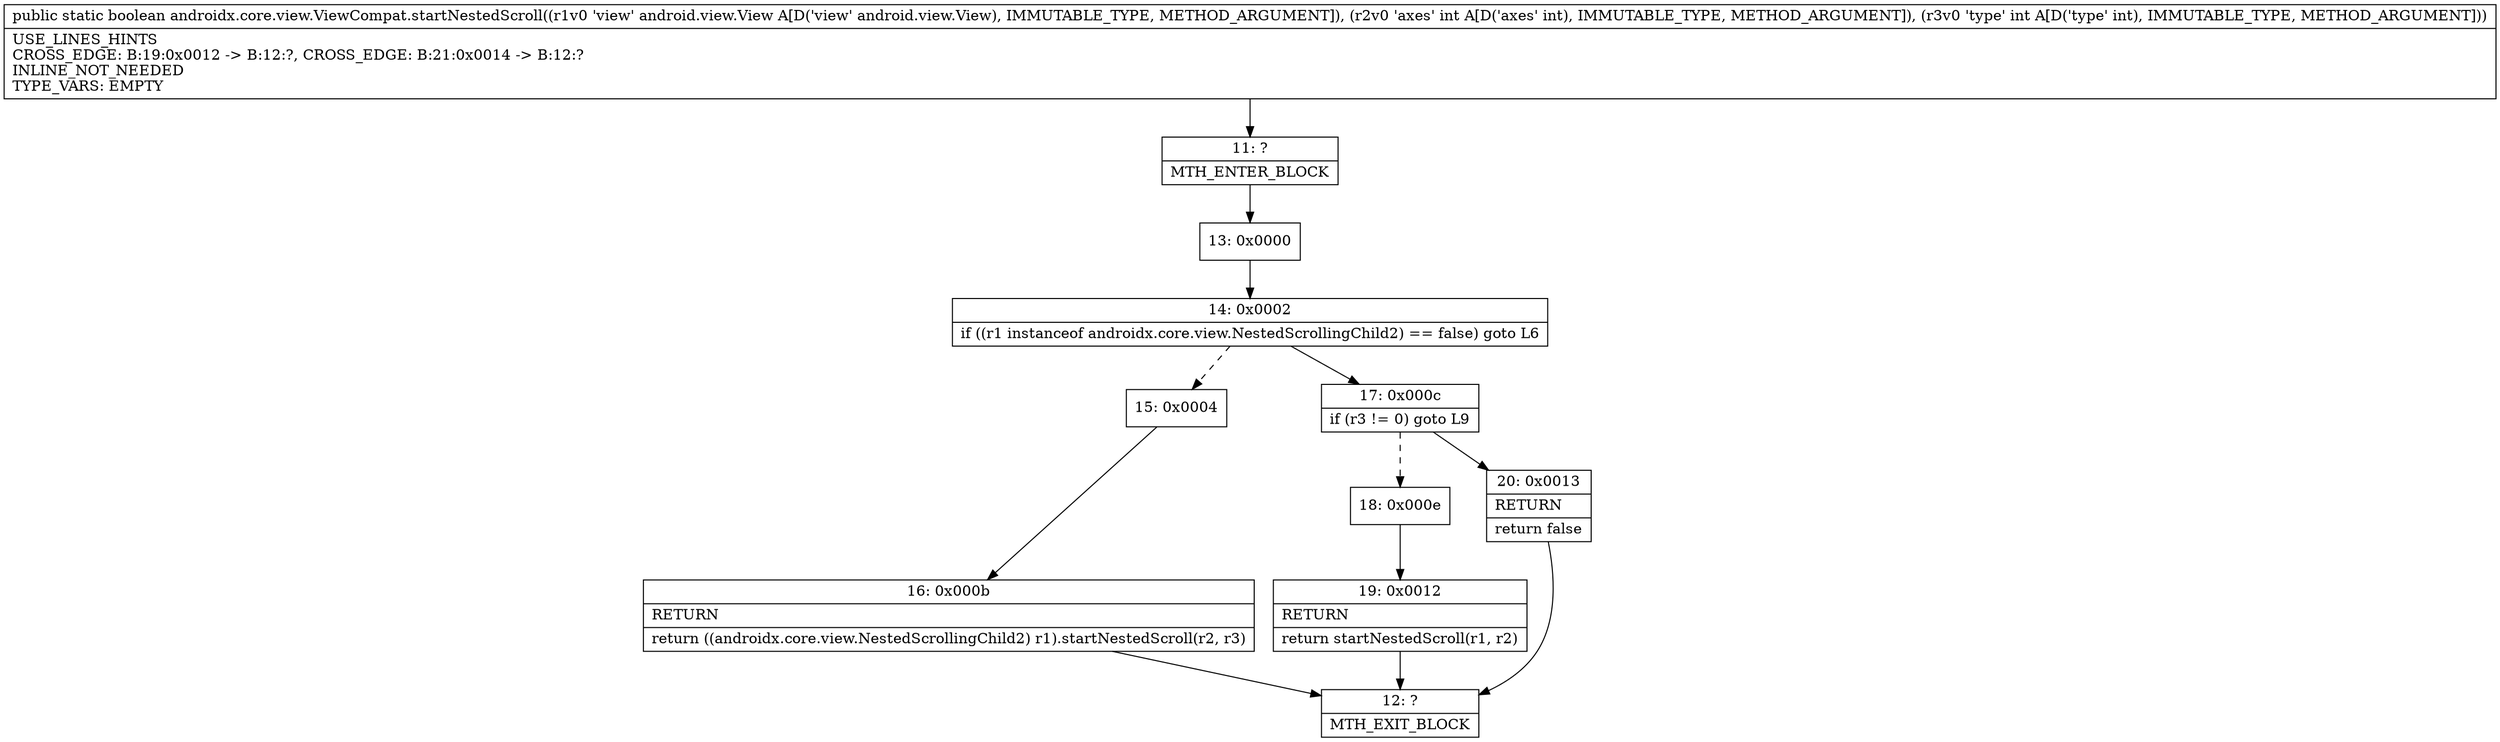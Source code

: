 digraph "CFG forandroidx.core.view.ViewCompat.startNestedScroll(Landroid\/view\/View;II)Z" {
Node_11 [shape=record,label="{11\:\ ?|MTH_ENTER_BLOCK\l}"];
Node_13 [shape=record,label="{13\:\ 0x0000}"];
Node_14 [shape=record,label="{14\:\ 0x0002|if ((r1 instanceof androidx.core.view.NestedScrollingChild2) == false) goto L6\l}"];
Node_15 [shape=record,label="{15\:\ 0x0004}"];
Node_16 [shape=record,label="{16\:\ 0x000b|RETURN\l|return ((androidx.core.view.NestedScrollingChild2) r1).startNestedScroll(r2, r3)\l}"];
Node_12 [shape=record,label="{12\:\ ?|MTH_EXIT_BLOCK\l}"];
Node_17 [shape=record,label="{17\:\ 0x000c|if (r3 != 0) goto L9\l}"];
Node_18 [shape=record,label="{18\:\ 0x000e}"];
Node_19 [shape=record,label="{19\:\ 0x0012|RETURN\l|return startNestedScroll(r1, r2)\l}"];
Node_20 [shape=record,label="{20\:\ 0x0013|RETURN\l|return false\l}"];
MethodNode[shape=record,label="{public static boolean androidx.core.view.ViewCompat.startNestedScroll((r1v0 'view' android.view.View A[D('view' android.view.View), IMMUTABLE_TYPE, METHOD_ARGUMENT]), (r2v0 'axes' int A[D('axes' int), IMMUTABLE_TYPE, METHOD_ARGUMENT]), (r3v0 'type' int A[D('type' int), IMMUTABLE_TYPE, METHOD_ARGUMENT]))  | USE_LINES_HINTS\lCROSS_EDGE: B:19:0x0012 \-\> B:12:?, CROSS_EDGE: B:21:0x0014 \-\> B:12:?\lINLINE_NOT_NEEDED\lTYPE_VARS: EMPTY\l}"];
MethodNode -> Node_11;Node_11 -> Node_13;
Node_13 -> Node_14;
Node_14 -> Node_15[style=dashed];
Node_14 -> Node_17;
Node_15 -> Node_16;
Node_16 -> Node_12;
Node_17 -> Node_18[style=dashed];
Node_17 -> Node_20;
Node_18 -> Node_19;
Node_19 -> Node_12;
Node_20 -> Node_12;
}

